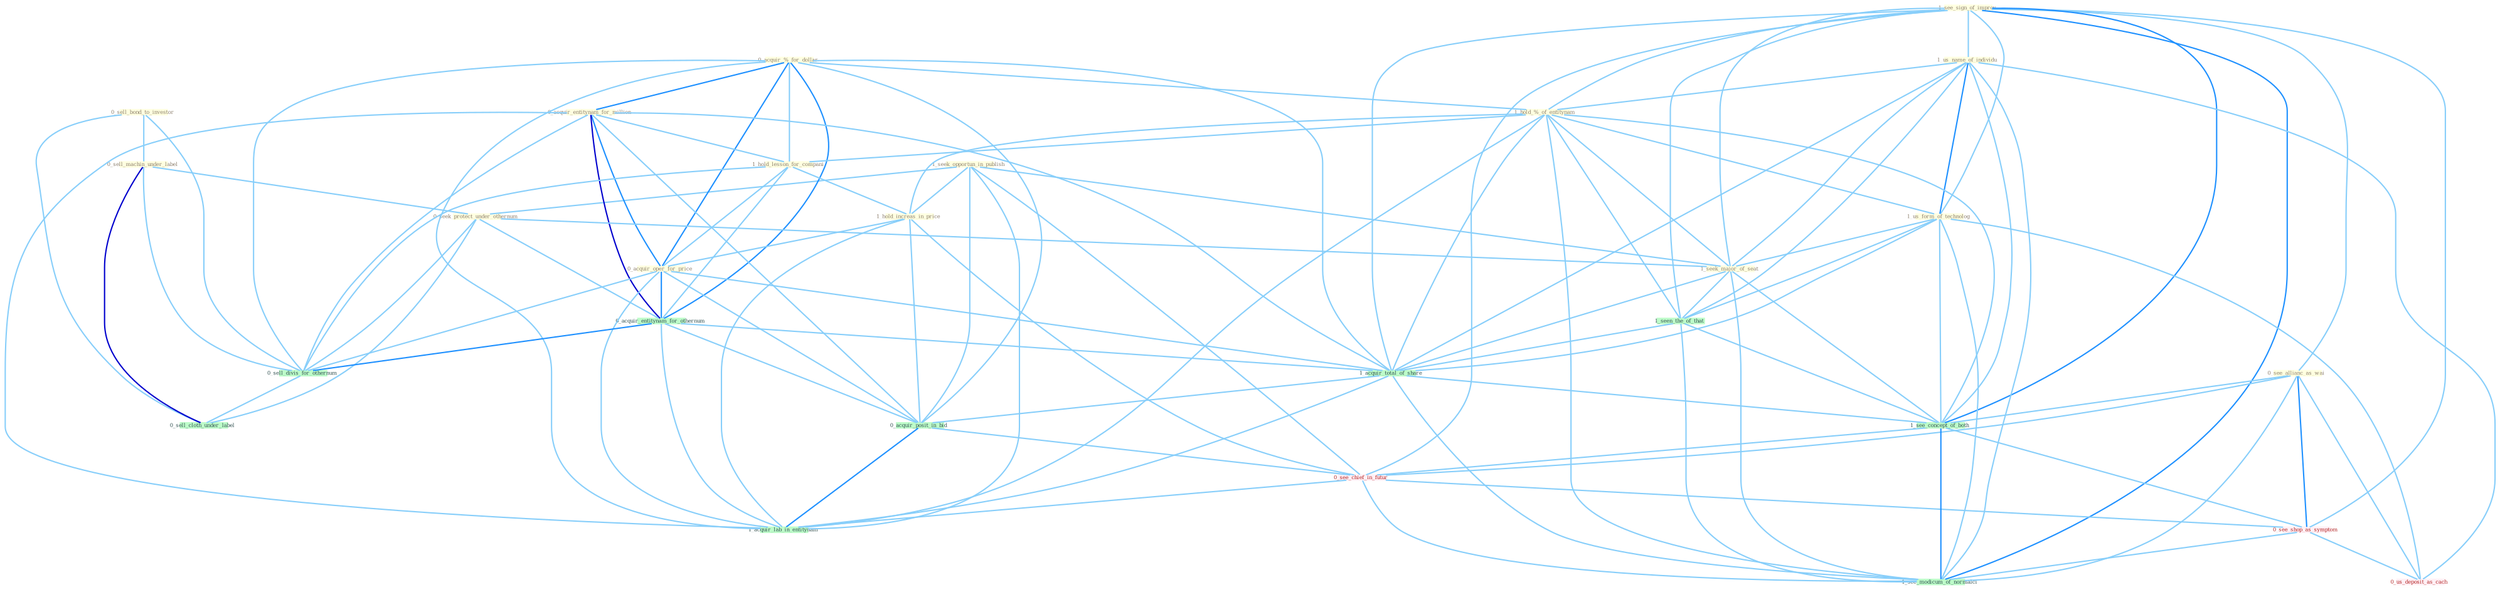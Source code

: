 Graph G{ 
    node
    [shape=polygon,style=filled,width=.5,height=.06,color="#BDFCC9",fixedsize=true,fontsize=4,
    fontcolor="#2f4f4f"];
    {node
    [color="#ffffe0", fontcolor="#8b7d6b"] "0_sell_bond_to_investor " "1_see_sign_of_improv " "1_seek_opportun_in_publish " "0_acquir_%_for_dollar " "0_acquir_entitynam_for_million " "1_us_name_of_individu " "1_hold_%_of_entitynam " "1_hold_lesson_for_compani " "0_sell_machin_under_label " "1_us_form_of_technolog " "1_hold_increas_in_price " "0_see_allianc_as_wai " "0_acquir_oper_for_price " "0_seek_protect_under_othernum " "1_seek_major_of_seat "}
{node [color="#fff0f5", fontcolor="#b22222"] "0_see_chief_in_futur " "0_see_shop_as_symptom " "0_us_deposit_as_cach "}
edge [color="#B0E2FF"];

	"0_sell_bond_to_investor " -- "0_sell_machin_under_label " [w="1", color="#87cefa" ];
	"0_sell_bond_to_investor " -- "0_sell_divis_for_othernum " [w="1", color="#87cefa" ];
	"0_sell_bond_to_investor " -- "0_sell_cloth_under_label " [w="1", color="#87cefa" ];
	"1_see_sign_of_improv " -- "1_us_name_of_individu " [w="1", color="#87cefa" ];
	"1_see_sign_of_improv " -- "1_hold_%_of_entitynam " [w="1", color="#87cefa" ];
	"1_see_sign_of_improv " -- "1_us_form_of_technolog " [w="1", color="#87cefa" ];
	"1_see_sign_of_improv " -- "0_see_allianc_as_wai " [w="1", color="#87cefa" ];
	"1_see_sign_of_improv " -- "1_seek_major_of_seat " [w="1", color="#87cefa" ];
	"1_see_sign_of_improv " -- "1_seen_the_of_that " [w="1", color="#87cefa" ];
	"1_see_sign_of_improv " -- "1_acquir_total_of_share " [w="1", color="#87cefa" ];
	"1_see_sign_of_improv " -- "1_see_concept_of_both " [w="2", color="#1e90ff" , len=0.8];
	"1_see_sign_of_improv " -- "0_see_chief_in_futur " [w="1", color="#87cefa" ];
	"1_see_sign_of_improv " -- "0_see_shop_as_symptom " [w="1", color="#87cefa" ];
	"1_see_sign_of_improv " -- "1_see_modicum_of_normalci " [w="2", color="#1e90ff" , len=0.8];
	"1_seek_opportun_in_publish " -- "1_hold_increas_in_price " [w="1", color="#87cefa" ];
	"1_seek_opportun_in_publish " -- "0_seek_protect_under_othernum " [w="1", color="#87cefa" ];
	"1_seek_opportun_in_publish " -- "1_seek_major_of_seat " [w="1", color="#87cefa" ];
	"1_seek_opportun_in_publish " -- "0_acquir_posit_in_bid " [w="1", color="#87cefa" ];
	"1_seek_opportun_in_publish " -- "0_see_chief_in_futur " [w="1", color="#87cefa" ];
	"1_seek_opportun_in_publish " -- "1_acquir_lab_in_entitynam " [w="1", color="#87cefa" ];
	"0_acquir_%_for_dollar " -- "0_acquir_entitynam_for_million " [w="2", color="#1e90ff" , len=0.8];
	"0_acquir_%_for_dollar " -- "1_hold_%_of_entitynam " [w="1", color="#87cefa" ];
	"0_acquir_%_for_dollar " -- "1_hold_lesson_for_compani " [w="1", color="#87cefa" ];
	"0_acquir_%_for_dollar " -- "0_acquir_oper_for_price " [w="2", color="#1e90ff" , len=0.8];
	"0_acquir_%_for_dollar " -- "0_acquir_entitynam_for_othernum " [w="2", color="#1e90ff" , len=0.8];
	"0_acquir_%_for_dollar " -- "0_sell_divis_for_othernum " [w="1", color="#87cefa" ];
	"0_acquir_%_for_dollar " -- "1_acquir_total_of_share " [w="1", color="#87cefa" ];
	"0_acquir_%_for_dollar " -- "0_acquir_posit_in_bid " [w="1", color="#87cefa" ];
	"0_acquir_%_for_dollar " -- "1_acquir_lab_in_entitynam " [w="1", color="#87cefa" ];
	"0_acquir_entitynam_for_million " -- "1_hold_lesson_for_compani " [w="1", color="#87cefa" ];
	"0_acquir_entitynam_for_million " -- "0_acquir_oper_for_price " [w="2", color="#1e90ff" , len=0.8];
	"0_acquir_entitynam_for_million " -- "0_acquir_entitynam_for_othernum " [w="3", color="#0000cd" , len=0.6];
	"0_acquir_entitynam_for_million " -- "0_sell_divis_for_othernum " [w="1", color="#87cefa" ];
	"0_acquir_entitynam_for_million " -- "1_acquir_total_of_share " [w="1", color="#87cefa" ];
	"0_acquir_entitynam_for_million " -- "0_acquir_posit_in_bid " [w="1", color="#87cefa" ];
	"0_acquir_entitynam_for_million " -- "1_acquir_lab_in_entitynam " [w="1", color="#87cefa" ];
	"1_us_name_of_individu " -- "1_hold_%_of_entitynam " [w="1", color="#87cefa" ];
	"1_us_name_of_individu " -- "1_us_form_of_technolog " [w="2", color="#1e90ff" , len=0.8];
	"1_us_name_of_individu " -- "1_seek_major_of_seat " [w="1", color="#87cefa" ];
	"1_us_name_of_individu " -- "1_seen_the_of_that " [w="1", color="#87cefa" ];
	"1_us_name_of_individu " -- "1_acquir_total_of_share " [w="1", color="#87cefa" ];
	"1_us_name_of_individu " -- "1_see_concept_of_both " [w="1", color="#87cefa" ];
	"1_us_name_of_individu " -- "0_us_deposit_as_cach " [w="1", color="#87cefa" ];
	"1_us_name_of_individu " -- "1_see_modicum_of_normalci " [w="1", color="#87cefa" ];
	"1_hold_%_of_entitynam " -- "1_hold_lesson_for_compani " [w="1", color="#87cefa" ];
	"1_hold_%_of_entitynam " -- "1_us_form_of_technolog " [w="1", color="#87cefa" ];
	"1_hold_%_of_entitynam " -- "1_hold_increas_in_price " [w="1", color="#87cefa" ];
	"1_hold_%_of_entitynam " -- "1_seek_major_of_seat " [w="1", color="#87cefa" ];
	"1_hold_%_of_entitynam " -- "1_seen_the_of_that " [w="1", color="#87cefa" ];
	"1_hold_%_of_entitynam " -- "1_acquir_total_of_share " [w="1", color="#87cefa" ];
	"1_hold_%_of_entitynam " -- "1_see_concept_of_both " [w="1", color="#87cefa" ];
	"1_hold_%_of_entitynam " -- "1_acquir_lab_in_entitynam " [w="1", color="#87cefa" ];
	"1_hold_%_of_entitynam " -- "1_see_modicum_of_normalci " [w="1", color="#87cefa" ];
	"1_hold_lesson_for_compani " -- "1_hold_increas_in_price " [w="1", color="#87cefa" ];
	"1_hold_lesson_for_compani " -- "0_acquir_oper_for_price " [w="1", color="#87cefa" ];
	"1_hold_lesson_for_compani " -- "0_acquir_entitynam_for_othernum " [w="1", color="#87cefa" ];
	"1_hold_lesson_for_compani " -- "0_sell_divis_for_othernum " [w="1", color="#87cefa" ];
	"0_sell_machin_under_label " -- "0_seek_protect_under_othernum " [w="1", color="#87cefa" ];
	"0_sell_machin_under_label " -- "0_sell_divis_for_othernum " [w="1", color="#87cefa" ];
	"0_sell_machin_under_label " -- "0_sell_cloth_under_label " [w="3", color="#0000cd" , len=0.6];
	"1_us_form_of_technolog " -- "1_seek_major_of_seat " [w="1", color="#87cefa" ];
	"1_us_form_of_technolog " -- "1_seen_the_of_that " [w="1", color="#87cefa" ];
	"1_us_form_of_technolog " -- "1_acquir_total_of_share " [w="1", color="#87cefa" ];
	"1_us_form_of_technolog " -- "1_see_concept_of_both " [w="1", color="#87cefa" ];
	"1_us_form_of_technolog " -- "0_us_deposit_as_cach " [w="1", color="#87cefa" ];
	"1_us_form_of_technolog " -- "1_see_modicum_of_normalci " [w="1", color="#87cefa" ];
	"1_hold_increas_in_price " -- "0_acquir_oper_for_price " [w="1", color="#87cefa" ];
	"1_hold_increas_in_price " -- "0_acquir_posit_in_bid " [w="1", color="#87cefa" ];
	"1_hold_increas_in_price " -- "0_see_chief_in_futur " [w="1", color="#87cefa" ];
	"1_hold_increas_in_price " -- "1_acquir_lab_in_entitynam " [w="1", color="#87cefa" ];
	"0_see_allianc_as_wai " -- "1_see_concept_of_both " [w="1", color="#87cefa" ];
	"0_see_allianc_as_wai " -- "0_see_chief_in_futur " [w="1", color="#87cefa" ];
	"0_see_allianc_as_wai " -- "0_see_shop_as_symptom " [w="2", color="#1e90ff" , len=0.8];
	"0_see_allianc_as_wai " -- "0_us_deposit_as_cach " [w="1", color="#87cefa" ];
	"0_see_allianc_as_wai " -- "1_see_modicum_of_normalci " [w="1", color="#87cefa" ];
	"0_acquir_oper_for_price " -- "0_acquir_entitynam_for_othernum " [w="2", color="#1e90ff" , len=0.8];
	"0_acquir_oper_for_price " -- "0_sell_divis_for_othernum " [w="1", color="#87cefa" ];
	"0_acquir_oper_for_price " -- "1_acquir_total_of_share " [w="1", color="#87cefa" ];
	"0_acquir_oper_for_price " -- "0_acquir_posit_in_bid " [w="1", color="#87cefa" ];
	"0_acquir_oper_for_price " -- "1_acquir_lab_in_entitynam " [w="1", color="#87cefa" ];
	"0_seek_protect_under_othernum " -- "1_seek_major_of_seat " [w="1", color="#87cefa" ];
	"0_seek_protect_under_othernum " -- "0_acquir_entitynam_for_othernum " [w="1", color="#87cefa" ];
	"0_seek_protect_under_othernum " -- "0_sell_divis_for_othernum " [w="1", color="#87cefa" ];
	"0_seek_protect_under_othernum " -- "0_sell_cloth_under_label " [w="1", color="#87cefa" ];
	"1_seek_major_of_seat " -- "1_seen_the_of_that " [w="1", color="#87cefa" ];
	"1_seek_major_of_seat " -- "1_acquir_total_of_share " [w="1", color="#87cefa" ];
	"1_seek_major_of_seat " -- "1_see_concept_of_both " [w="1", color="#87cefa" ];
	"1_seek_major_of_seat " -- "1_see_modicum_of_normalci " [w="1", color="#87cefa" ];
	"0_acquir_entitynam_for_othernum " -- "0_sell_divis_for_othernum " [w="2", color="#1e90ff" , len=0.8];
	"0_acquir_entitynam_for_othernum " -- "1_acquir_total_of_share " [w="1", color="#87cefa" ];
	"0_acquir_entitynam_for_othernum " -- "0_acquir_posit_in_bid " [w="1", color="#87cefa" ];
	"0_acquir_entitynam_for_othernum " -- "1_acquir_lab_in_entitynam " [w="1", color="#87cefa" ];
	"1_seen_the_of_that " -- "1_acquir_total_of_share " [w="1", color="#87cefa" ];
	"1_seen_the_of_that " -- "1_see_concept_of_both " [w="1", color="#87cefa" ];
	"1_seen_the_of_that " -- "1_see_modicum_of_normalci " [w="1", color="#87cefa" ];
	"0_sell_divis_for_othernum " -- "0_sell_cloth_under_label " [w="1", color="#87cefa" ];
	"1_acquir_total_of_share " -- "0_acquir_posit_in_bid " [w="1", color="#87cefa" ];
	"1_acquir_total_of_share " -- "1_see_concept_of_both " [w="1", color="#87cefa" ];
	"1_acquir_total_of_share " -- "1_acquir_lab_in_entitynam " [w="1", color="#87cefa" ];
	"1_acquir_total_of_share " -- "1_see_modicum_of_normalci " [w="1", color="#87cefa" ];
	"0_acquir_posit_in_bid " -- "0_see_chief_in_futur " [w="1", color="#87cefa" ];
	"0_acquir_posit_in_bid " -- "1_acquir_lab_in_entitynam " [w="2", color="#1e90ff" , len=0.8];
	"1_see_concept_of_both " -- "0_see_chief_in_futur " [w="1", color="#87cefa" ];
	"1_see_concept_of_both " -- "0_see_shop_as_symptom " [w="1", color="#87cefa" ];
	"1_see_concept_of_both " -- "1_see_modicum_of_normalci " [w="2", color="#1e90ff" , len=0.8];
	"0_see_chief_in_futur " -- "0_see_shop_as_symptom " [w="1", color="#87cefa" ];
	"0_see_chief_in_futur " -- "1_acquir_lab_in_entitynam " [w="1", color="#87cefa" ];
	"0_see_chief_in_futur " -- "1_see_modicum_of_normalci " [w="1", color="#87cefa" ];
	"0_see_shop_as_symptom " -- "0_us_deposit_as_cach " [w="1", color="#87cefa" ];
	"0_see_shop_as_symptom " -- "1_see_modicum_of_normalci " [w="1", color="#87cefa" ];
}